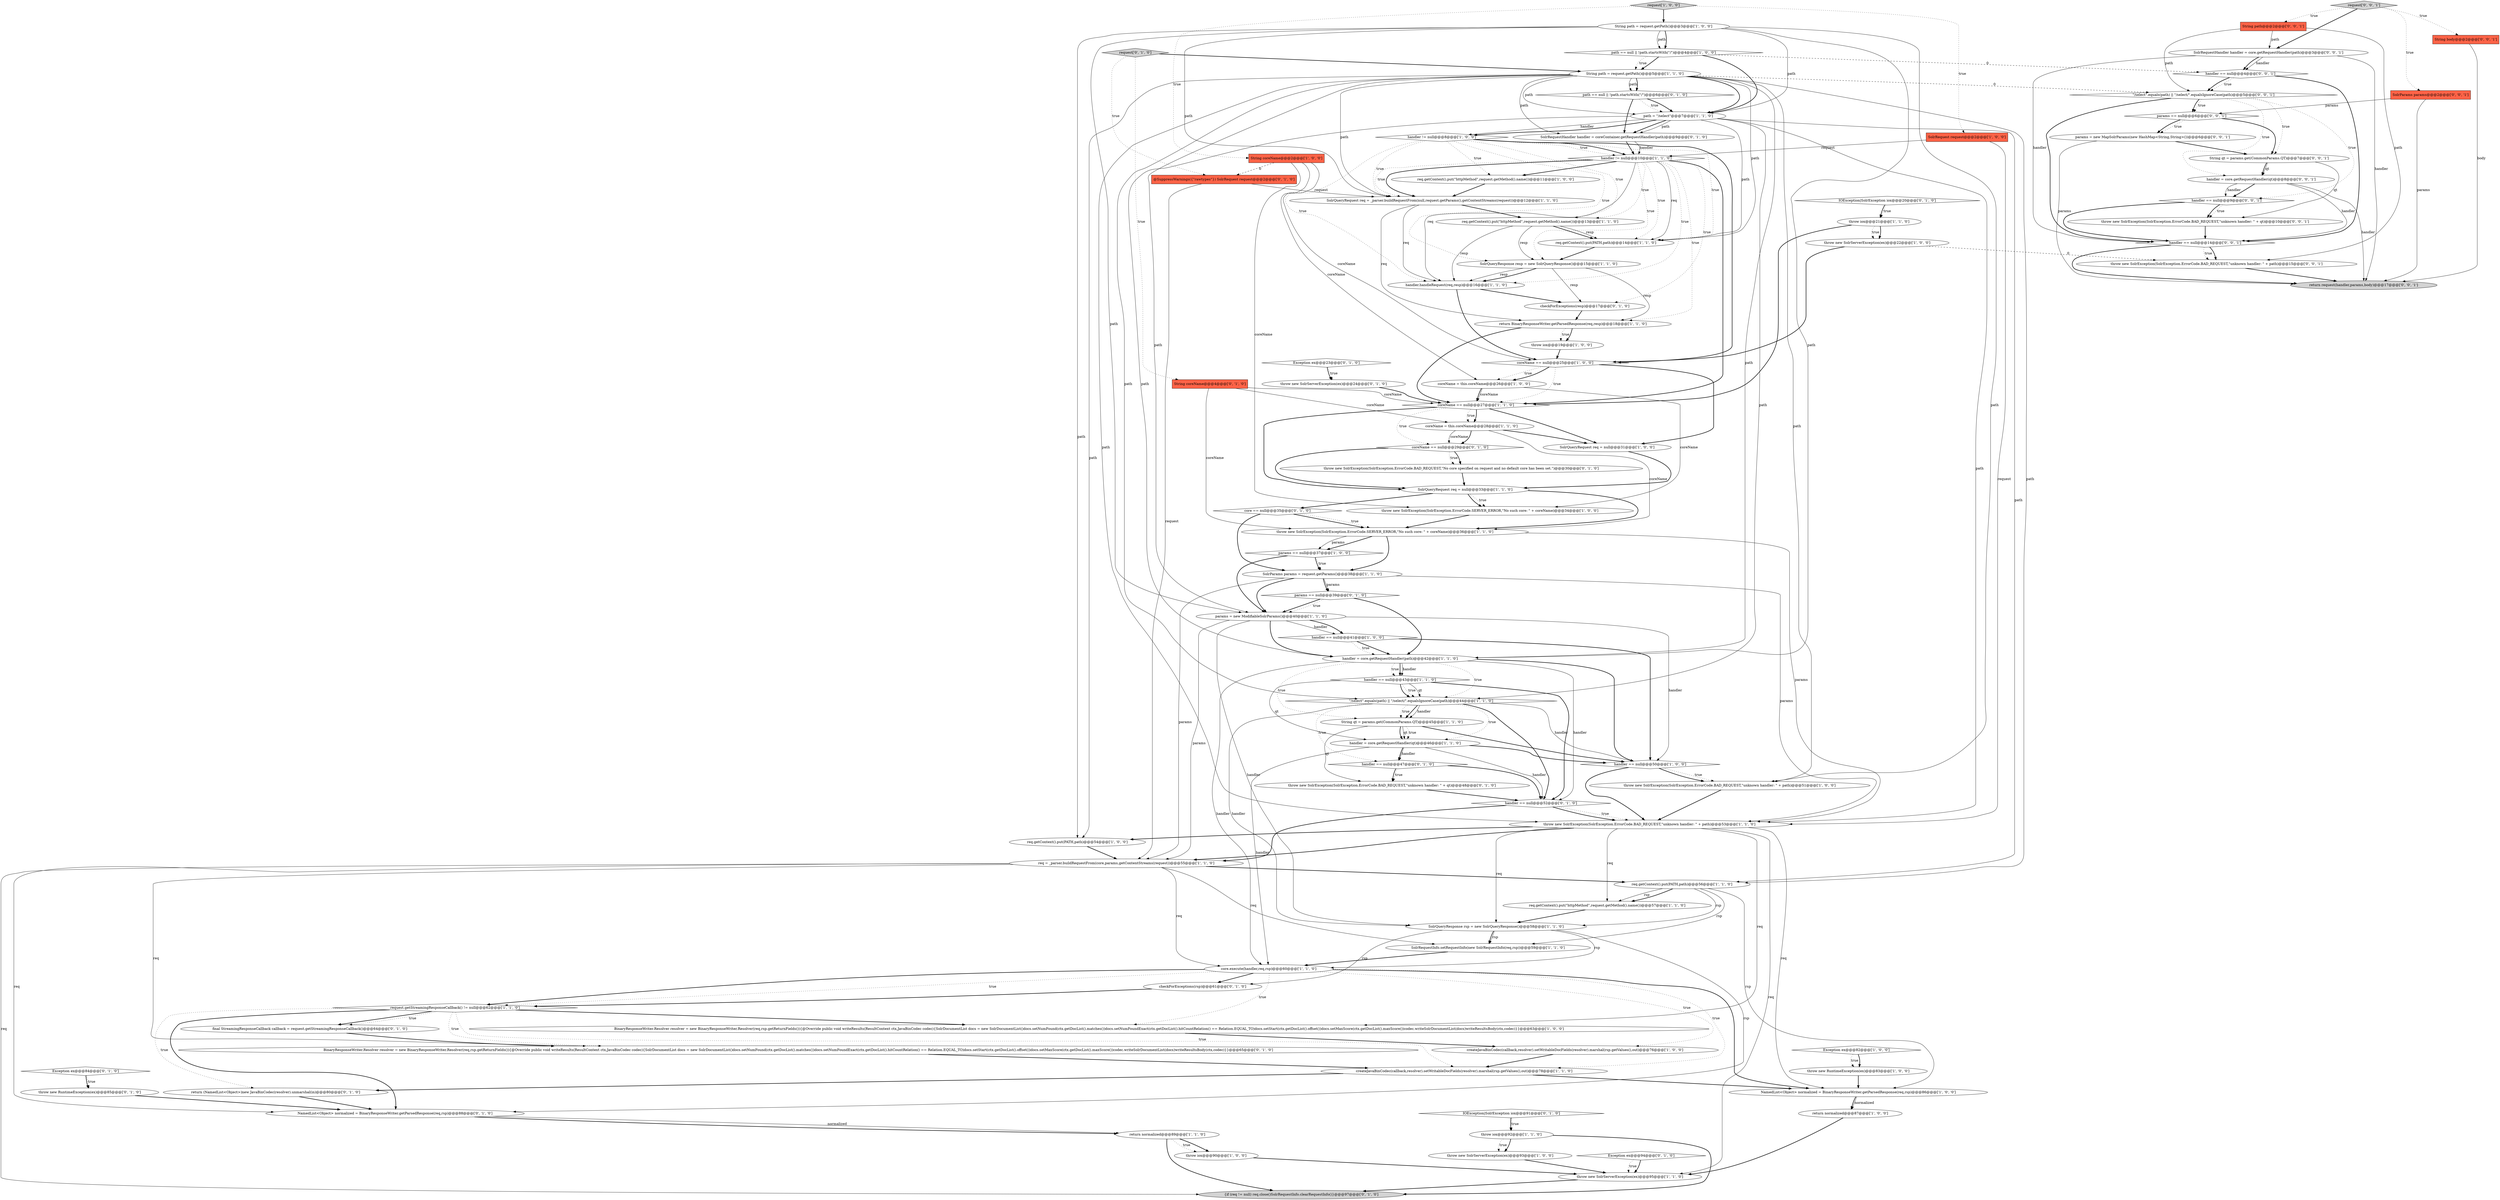 digraph {
40 [style = filled, label = "SolrQueryRequest req = null@@@31@@@['1', '0', '0']", fillcolor = white, shape = ellipse image = "AAA0AAABBB1BBB"];
70 [style = filled, label = "{if (req != null) req.close()SolrRequestInfo.clearRequestInfo()}@@@97@@@['0', '1', '0']", fillcolor = lightgray, shape = ellipse image = "AAA0AAABBB2BBB"];
91 [style = filled, label = "\"/select\".equals(path) || \"/select/\".equalsIgnoreCase(path)@@@5@@@['0', '0', '1']", fillcolor = white, shape = diamond image = "AAA0AAABBB3BBB"];
49 [style = filled, label = "SolrQueryRequest req = _parser.buildRequestFrom(null,request.getParams(),getContentStreams(request))@@@12@@@['1', '1', '0']", fillcolor = white, shape = ellipse image = "AAA0AAABBB1BBB"];
79 [style = filled, label = "String coreName@@@4@@@['0', '1', '0']", fillcolor = tomato, shape = box image = "AAA1AAABBB2BBB"];
17 [style = filled, label = "throw new SolrException(SolrException.ErrorCode.SERVER_ERROR,\"No such core: \" + coreName)@@@36@@@['1', '1', '0']", fillcolor = white, shape = ellipse image = "AAA0AAABBB1BBB"];
29 [style = filled, label = "NamedList<Object> normalized = BinaryResponseWriter.getParsedResponse(req,rsp)@@@86@@@['1', '0', '0']", fillcolor = white, shape = ellipse image = "AAA0AAABBB1BBB"];
12 [style = filled, label = "SolrRequestInfo.setRequestInfo(new SolrRequestInfo(req,rsp))@@@59@@@['1', '1', '0']", fillcolor = white, shape = ellipse image = "AAA0AAABBB1BBB"];
25 [style = filled, label = "handler == null@@@41@@@['1', '0', '0']", fillcolor = white, shape = diamond image = "AAA0AAABBB1BBB"];
59 [style = filled, label = "checkForExceptions(rsp)@@@61@@@['0', '1', '0']", fillcolor = white, shape = ellipse image = "AAA0AAABBB2BBB"];
63 [style = filled, label = "final StreamingResponseCallback callback = request.getStreamingResponseCallback()@@@64@@@['0', '1', '0']", fillcolor = white, shape = ellipse image = "AAA0AAABBB2BBB"];
66 [style = filled, label = "throw new SolrException(SolrException.ErrorCode.BAD_REQUEST,\"unknown handler: \" + qt)@@@48@@@['0', '1', '0']", fillcolor = white, shape = ellipse image = "AAA0AAABBB2BBB"];
64 [style = filled, label = "@SuppressWarnings({\"rawtypes\"}) SolrRequest request@@@2@@@['0', '1', '0']", fillcolor = tomato, shape = box image = "AAA1AAABBB2BBB"];
55 [style = filled, label = "handler == null@@@50@@@['1', '0', '0']", fillcolor = white, shape = diamond image = "AAA0AAABBB1BBB"];
24 [style = filled, label = "String path = request.getPath()@@@5@@@['1', '1', '0']", fillcolor = white, shape = ellipse image = "AAA0AAABBB1BBB"];
11 [style = filled, label = "throw new RuntimeException(ex)@@@83@@@['1', '0', '0']", fillcolor = white, shape = ellipse image = "AAA0AAABBB1BBB"];
46 [style = filled, label = "params == null@@@37@@@['1', '0', '0']", fillcolor = white, shape = diamond image = "AAA0AAABBB1BBB"];
50 [style = filled, label = "path = \"/select\"@@@7@@@['1', '1', '0']", fillcolor = white, shape = ellipse image = "AAA0AAABBB1BBB"];
37 [style = filled, label = "String coreName@@@2@@@['1', '0', '0']", fillcolor = tomato, shape = box image = "AAA1AAABBB1BBB"];
2 [style = filled, label = "req.getContext().put(\"httpMethod\",request.getMethod().name())@@@11@@@['1', '0', '0']", fillcolor = white, shape = ellipse image = "AAA0AAABBB1BBB"];
88 [style = filled, label = "handler == null@@@4@@@['0', '0', '1']", fillcolor = white, shape = diamond image = "AAA0AAABBB3BBB"];
3 [style = filled, label = "handler.handleRequest(req,resp)@@@16@@@['1', '1', '0']", fillcolor = white, shape = ellipse image = "AAA0AAABBB1BBB"];
15 [style = filled, label = "handler != null@@@8@@@['1', '0', '0']", fillcolor = white, shape = diamond image = "AAA0AAABBB1BBB"];
60 [style = filled, label = "params == null@@@39@@@['0', '1', '0']", fillcolor = white, shape = diamond image = "AAA0AAABBB2BBB"];
84 [style = filled, label = "handler == null@@@52@@@['0', '1', '0']", fillcolor = white, shape = diamond image = "AAA0AAABBB2BBB"];
48 [style = filled, label = "request.getStreamingResponseCallback() != null@@@62@@@['1', '1', '0']", fillcolor = white, shape = diamond image = "AAA0AAABBB1BBB"];
19 [style = filled, label = "throw new SolrServerException(ex)@@@95@@@['1', '1', '0']", fillcolor = white, shape = ellipse image = "AAA0AAABBB1BBB"];
7 [style = filled, label = "throw new SolrException(SolrException.ErrorCode.BAD_REQUEST,\"unknown handler: \" + path)@@@53@@@['1', '1', '0']", fillcolor = white, shape = ellipse image = "AAA0AAABBB1BBB"];
13 [style = filled, label = "handler == null@@@43@@@['1', '1', '0']", fillcolor = white, shape = diamond image = "AAA0AAABBB1BBB"];
0 [style = filled, label = "req = _parser.buildRequestFrom(core,params,getContentStreams(request))@@@55@@@['1', '1', '0']", fillcolor = white, shape = ellipse image = "AAA0AAABBB1BBB"];
80 [style = filled, label = "handler == null@@@47@@@['0', '1', '0']", fillcolor = white, shape = diamond image = "AAA0AAABBB2BBB"];
34 [style = filled, label = "createJavaBinCodec(callback,resolver).setWritableDocFields(resolver).marshal(rsp.getValues(),out)@@@76@@@['1', '0', '0']", fillcolor = white, shape = ellipse image = "AAA0AAABBB1BBB"];
97 [style = filled, label = "String body@@@2@@@['0', '0', '1']", fillcolor = tomato, shape = box image = "AAA0AAABBB3BBB"];
35 [style = filled, label = "coreName == null@@@25@@@['1', '0', '0']", fillcolor = white, shape = diamond image = "AAA0AAABBB1BBB"];
69 [style = filled, label = "throw new SolrServerException(ex)@@@24@@@['0', '1', '0']", fillcolor = white, shape = ellipse image = "AAA0AAABBB2BBB"];
87 [style = filled, label = "return request(handler,params,body)@@@17@@@['0', '0', '1']", fillcolor = lightgray, shape = ellipse image = "AAA0AAABBB3BBB"];
75 [style = filled, label = "Exception ex@@@94@@@['0', '1', '0']", fillcolor = white, shape = diamond image = "AAA0AAABBB2BBB"];
10 [style = filled, label = "String path = request.getPath()@@@3@@@['1', '0', '0']", fillcolor = white, shape = ellipse image = "AAA0AAABBB1BBB"];
14 [style = filled, label = "String qt = params.get(CommonParams.QT)@@@45@@@['1', '1', '0']", fillcolor = white, shape = ellipse image = "AAA0AAABBB1BBB"];
53 [style = filled, label = "throw new SolrServerException(ex)@@@22@@@['1', '0', '0']", fillcolor = white, shape = ellipse image = "AAA0AAABBB1BBB"];
89 [style = filled, label = "throw new SolrException(SolrException.ErrorCode.BAD_REQUEST,\"unknown handler: \" + path)@@@15@@@['0', '0', '1']", fillcolor = white, shape = ellipse image = "AAA0AAABBB3BBB"];
100 [style = filled, label = "handler == null@@@14@@@['0', '0', '1']", fillcolor = white, shape = diamond image = "AAA0AAABBB3BBB"];
23 [style = filled, label = "req.getContext().put(PATH,path)@@@54@@@['1', '0', '0']", fillcolor = white, shape = ellipse image = "AAA0AAABBB1BBB"];
71 [style = filled, label = "coreName == null@@@29@@@['0', '1', '0']", fillcolor = white, shape = diamond image = "AAA0AAABBB2BBB"];
67 [style = filled, label = "IOException|SolrException iox@@@91@@@['0', '1', '0']", fillcolor = white, shape = diamond image = "AAA0AAABBB2BBB"];
45 [style = filled, label = "throw iox@@@19@@@['1', '0', '0']", fillcolor = white, shape = ellipse image = "AAA0AAABBB1BBB"];
62 [style = filled, label = "Exception ex@@@84@@@['0', '1', '0']", fillcolor = white, shape = diamond image = "AAA0AAABBB2BBB"];
39 [style = filled, label = "throw new SolrServerException(ex)@@@93@@@['1', '0', '0']", fillcolor = white, shape = ellipse image = "AAA0AAABBB1BBB"];
73 [style = filled, label = "BinaryResponseWriter.Resolver resolver = new BinaryResponseWriter.Resolver(req,rsp.getReturnFields()){@Override public void writeResults(ResultContext ctx,JavaBinCodec codec){SolrDocumentList docs = new SolrDocumentList()docs.setNumFound(ctx.getDocList().matches())docs.setNumFoundExact(ctx.getDocList().hitCountRelation() == Relation.EQUAL_TO)docs.setStart(ctx.getDocList().offset())docs.setMaxScore(ctx.getDocList().maxScore())codec.writeSolrDocumentList(docs)writeResultsBody(ctx,codec)}}@@@65@@@['0', '1', '0']", fillcolor = white, shape = ellipse image = "AAA0AAABBB2BBB"];
94 [style = filled, label = "String qt = params.get(CommonParams.QT)@@@7@@@['0', '0', '1']", fillcolor = white, shape = ellipse image = "AAA0AAABBB3BBB"];
31 [style = filled, label = "throw iox@@@90@@@['1', '0', '0']", fillcolor = white, shape = ellipse image = "AAA0AAABBB1BBB"];
16 [style = filled, label = "coreName = this.coreName@@@26@@@['1', '0', '0']", fillcolor = white, shape = ellipse image = "AAA0AAABBB1BBB"];
42 [style = filled, label = "request['1', '0', '0']", fillcolor = lightgray, shape = diamond image = "AAA0AAABBB1BBB"];
61 [style = filled, label = "throw new SolrException(SolrException.ErrorCode.BAD_REQUEST,\"No core specified on request and no default core has been set.\")@@@30@@@['0', '1', '0']", fillcolor = white, shape = ellipse image = "AAA0AAABBB2BBB"];
30 [style = filled, label = "throw new SolrException(SolrException.ErrorCode.BAD_REQUEST,\"unknown handler: \" + path)@@@51@@@['1', '0', '0']", fillcolor = white, shape = ellipse image = "AAA0AAABBB1BBB"];
93 [style = filled, label = "throw new SolrException(SolrException.ErrorCode.BAD_REQUEST,\"unknown handler: \" + qt)@@@10@@@['0', '0', '1']", fillcolor = white, shape = ellipse image = "AAA0AAABBB3BBB"];
51 [style = filled, label = "SolrQueryResponse rsp = new SolrQueryResponse()@@@58@@@['1', '1', '0']", fillcolor = white, shape = ellipse image = "AAA0AAABBB1BBB"];
5 [style = filled, label = "throw iox@@@92@@@['1', '1', '0']", fillcolor = white, shape = ellipse image = "AAA0AAABBB1BBB"];
72 [style = filled, label = "SolrRequestHandler handler = coreContainer.getRequestHandler(path)@@@9@@@['0', '1', '0']", fillcolor = white, shape = ellipse image = "AAA0AAABBB2BBB"];
76 [style = filled, label = "checkForExceptions(resp)@@@17@@@['0', '1', '0']", fillcolor = white, shape = ellipse image = "AAA0AAABBB2BBB"];
41 [style = filled, label = "return normalized@@@89@@@['1', '1', '0']", fillcolor = white, shape = ellipse image = "AAA0AAABBB1BBB"];
57 [style = filled, label = "req.getContext().put(\"httpMethod\",request.getMethod().name())@@@57@@@['1', '1', '0']", fillcolor = white, shape = ellipse image = "AAA0AAABBB1BBB"];
65 [style = filled, label = "throw new RuntimeException(ex)@@@85@@@['0', '1', '0']", fillcolor = white, shape = ellipse image = "AAA0AAABBB2BBB"];
95 [style = filled, label = "String path@@@2@@@['0', '0', '1']", fillcolor = tomato, shape = box image = "AAA0AAABBB3BBB"];
54 [style = filled, label = "SolrParams params = request.getParams()@@@38@@@['1', '1', '0']", fillcolor = white, shape = ellipse image = "AAA0AAABBB1BBB"];
36 [style = filled, label = "\"/select\".equals(path) || \"/select/\".equalsIgnoreCase(path)@@@44@@@['1', '1', '0']", fillcolor = white, shape = diamond image = "AAA0AAABBB1BBB"];
90 [style = filled, label = "handler == null@@@9@@@['0', '0', '1']", fillcolor = white, shape = diamond image = "AAA0AAABBB3BBB"];
98 [style = filled, label = "params == null@@@6@@@['0', '0', '1']", fillcolor = white, shape = diamond image = "AAA0AAABBB3BBB"];
6 [style = filled, label = "return normalized@@@87@@@['1', '0', '0']", fillcolor = white, shape = ellipse image = "AAA0AAABBB1BBB"];
28 [style = filled, label = "handler = core.getRequestHandler(qt)@@@46@@@['1', '1', '0']", fillcolor = white, shape = ellipse image = "AAA0AAABBB1BBB"];
56 [style = filled, label = "handler != null@@@10@@@['1', '1', '0']", fillcolor = white, shape = diamond image = "AAA0AAABBB1BBB"];
68 [style = filled, label = "return (NamedList<Object>)new JavaBinCodec(resolver).unmarshal(in)@@@80@@@['0', '1', '0']", fillcolor = white, shape = ellipse image = "AAA0AAABBB2BBB"];
27 [style = filled, label = "throw iox@@@21@@@['1', '1', '0']", fillcolor = white, shape = ellipse image = "AAA0AAABBB1BBB"];
92 [style = filled, label = "params = new MapSolrParams(new HashMap<String,String>())@@@6@@@['0', '0', '1']", fillcolor = white, shape = ellipse image = "AAA0AAABBB3BBB"];
47 [style = filled, label = "params = new ModifiableSolrParams()@@@40@@@['1', '1', '0']", fillcolor = white, shape = ellipse image = "AAA0AAABBB1BBB"];
86 [style = filled, label = "SolrParams params@@@2@@@['0', '0', '1']", fillcolor = tomato, shape = box image = "AAA0AAABBB3BBB"];
82 [style = filled, label = "path == null || !path.startsWith(\"/\")@@@6@@@['0', '1', '0']", fillcolor = white, shape = diamond image = "AAA0AAABBB2BBB"];
99 [style = filled, label = "SolrRequestHandler handler = core.getRequestHandler(path)@@@3@@@['0', '0', '1']", fillcolor = white, shape = ellipse image = "AAA0AAABBB3BBB"];
83 [style = filled, label = "core == null@@@35@@@['0', '1', '0']", fillcolor = white, shape = diamond image = "AAA0AAABBB2BBB"];
32 [style = filled, label = "core.execute(handler,req,rsp)@@@60@@@['1', '1', '0']", fillcolor = white, shape = ellipse image = "AAA0AAABBB1BBB"];
58 [style = filled, label = "coreName == null@@@27@@@['1', '1', '0']", fillcolor = white, shape = diamond image = "AAA0AAABBB1BBB"];
85 [style = filled, label = "request['0', '0', '1']", fillcolor = lightgray, shape = diamond image = "AAA0AAABBB3BBB"];
26 [style = filled, label = "SolrQueryRequest req = null@@@33@@@['1', '1', '0']", fillcolor = white, shape = ellipse image = "AAA0AAABBB1BBB"];
18 [style = filled, label = "throw new SolrException(SolrException.ErrorCode.SERVER_ERROR,\"No such core: \" + coreName)@@@34@@@['1', '0', '0']", fillcolor = white, shape = ellipse image = "AAA0AAABBB1BBB"];
38 [style = filled, label = "SolrQueryResponse resp = new SolrQueryResponse()@@@15@@@['1', '1', '0']", fillcolor = white, shape = ellipse image = "AAA0AAABBB1BBB"];
1 [style = filled, label = "Exception ex@@@82@@@['1', '0', '0']", fillcolor = white, shape = diamond image = "AAA0AAABBB1BBB"];
20 [style = filled, label = "req.getContext().put(\"httpMethod\",request.getMethod().name())@@@13@@@['1', '1', '0']", fillcolor = white, shape = ellipse image = "AAA0AAABBB1BBB"];
9 [style = filled, label = "req.getContext().put(PATH,path)@@@14@@@['1', '1', '0']", fillcolor = white, shape = ellipse image = "AAA0AAABBB1BBB"];
96 [style = filled, label = "handler = core.getRequestHandler(qt)@@@8@@@['0', '0', '1']", fillcolor = white, shape = ellipse image = "AAA0AAABBB3BBB"];
21 [style = filled, label = "handler = core.getRequestHandler(path)@@@42@@@['1', '1', '0']", fillcolor = white, shape = ellipse image = "AAA0AAABBB1BBB"];
78 [style = filled, label = "IOException|SolrException iox@@@20@@@['0', '1', '0']", fillcolor = white, shape = diamond image = "AAA0AAABBB2BBB"];
8 [style = filled, label = "SolrRequest request@@@2@@@['1', '0', '0']", fillcolor = tomato, shape = box image = "AAA0AAABBB1BBB"];
43 [style = filled, label = "coreName = this.coreName@@@28@@@['1', '1', '0']", fillcolor = white, shape = ellipse image = "AAA0AAABBB1BBB"];
81 [style = filled, label = "request['0', '1', '0']", fillcolor = lightgray, shape = diamond image = "AAA0AAABBB2BBB"];
4 [style = filled, label = "return BinaryResponseWriter.getParsedResponse(req,resp)@@@18@@@['1', '1', '0']", fillcolor = white, shape = ellipse image = "AAA0AAABBB1BBB"];
52 [style = filled, label = "createJavaBinCodec(callback,resolver).setWritableDocFields(resolver).marshal(rsp.getValues(),out)@@@78@@@['1', '1', '0']", fillcolor = white, shape = ellipse image = "AAA0AAABBB1BBB"];
44 [style = filled, label = "req.getContext().put(PATH,path)@@@56@@@['1', '1', '0']", fillcolor = white, shape = ellipse image = "AAA0AAABBB1BBB"];
33 [style = filled, label = "path == null || !path.startsWith(\"/\")@@@4@@@['1', '0', '0']", fillcolor = white, shape = diamond image = "AAA0AAABBB1BBB"];
77 [style = filled, label = "NamedList<Object> normalized = BinaryResponseWriter.getParsedResponse(req,rsp)@@@88@@@['0', '1', '0']", fillcolor = white, shape = ellipse image = "AAA0AAABBB2BBB"];
74 [style = filled, label = "Exception ex@@@23@@@['0', '1', '0']", fillcolor = white, shape = diamond image = "AAA0AAABBB2BBB"];
22 [style = filled, label = "BinaryResponseWriter.Resolver resolver = new BinaryResponseWriter.Resolver(req,rsp.getReturnFields()){@Override public void writeResults(ResultContext ctx,JavaBinCodec codec){SolrDocumentList docs = new SolrDocumentList()docs.setNumFound(ctx.getDocList().matches())docs.setNumFoundExact(ctx.getDocList().hitCountRelation() == Relation.EQUAL_TO)docs.setStart(ctx.getDocList().offset())docs.setMaxScore(ctx.getDocList().maxScore())codec.writeSolrDocumentList(docs)writeResultsBody(ctx,codec)}}@@@63@@@['1', '0', '0']", fillcolor = white, shape = ellipse image = "AAA0AAABBB1BBB"];
71->61 [style = dotted, label="true"];
74->69 [style = bold, label=""];
10->23 [style = solid, label="path"];
72->56 [style = solid, label="handler"];
78->27 [style = bold, label=""];
44->12 [style = solid, label="rsp"];
39->19 [style = bold, label=""];
13->28 [style = solid, label="qt"];
48->77 [style = bold, label=""];
17->54 [style = bold, label=""];
4->45 [style = dotted, label="true"];
88->91 [style = dotted, label="true"];
56->9 [style = solid, label="req"];
79->17 [style = solid, label="coreName"];
80->84 [style = bold, label=""];
84->7 [style = dotted, label="true"];
98->92 [style = dotted, label="true"];
20->9 [style = bold, label=""];
79->43 [style = solid, label="coreName"];
0->32 [style = solid, label="req"];
8->56 [style = solid, label="request"];
94->96 [style = solid, label="qt"];
10->49 [style = solid, label="path"];
100->87 [style = bold, label=""];
11->29 [style = bold, label=""];
89->87 [style = bold, label=""];
15->20 [style = dotted, label="true"];
27->58 [style = bold, label=""];
24->44 [style = solid, label="path"];
14->28 [style = bold, label=""];
88->100 [style = bold, label=""];
91->96 [style = dotted, label="true"];
3->76 [style = bold, label=""];
15->9 [style = dotted, label="true"];
35->16 [style = dotted, label="true"];
3->35 [style = bold, label=""];
91->98 [style = dotted, label="true"];
43->40 [style = bold, label=""];
52->68 [style = bold, label=""];
99->88 [style = solid, label="handler"];
29->6 [style = bold, label=""];
63->73 [style = bold, label=""];
37->16 [style = solid, label="coreName"];
97->87 [style = solid, label="body"];
60->47 [style = bold, label=""];
33->88 [style = dashed, label="0"];
75->19 [style = bold, label=""];
49->4 [style = solid, label="req"];
0->12 [style = solid, label="req"];
24->82 [style = solid, label="path"];
2->49 [style = bold, label=""];
47->25 [style = solid, label="handler"];
29->6 [style = solid, label="normalized"];
46->54 [style = bold, label=""];
76->4 [style = bold, label=""];
69->58 [style = bold, label=""];
62->65 [style = bold, label=""];
13->36 [style = bold, label=""];
91->98 [style = bold, label=""];
10->33 [style = solid, label="path"];
40->26 [style = bold, label=""];
0->77 [style = solid, label="req"];
56->3 [style = dotted, label="true"];
90->100 [style = bold, label=""];
100->89 [style = bold, label=""];
9->38 [style = bold, label=""];
45->35 [style = bold, label=""];
50->21 [style = solid, label="path"];
13->84 [style = bold, label=""];
43->17 [style = solid, label="coreName"];
95->91 [style = solid, label="path"];
28->55 [style = bold, label=""];
36->14 [style = dotted, label="true"];
25->21 [style = bold, label=""];
25->21 [style = dotted, label="true"];
21->13 [style = bold, label=""];
85->97 [style = dotted, label="true"];
81->24 [style = bold, label=""];
26->83 [style = bold, label=""];
83->17 [style = bold, label=""];
100->89 [style = dotted, label="true"];
28->80 [style = bold, label=""];
21->13 [style = solid, label="handler"];
61->26 [style = bold, label=""];
44->29 [style = solid, label="rsp"];
26->17 [style = bold, label=""];
57->51 [style = bold, label=""];
5->39 [style = bold, label=""];
54->60 [style = bold, label=""];
14->28 [style = solid, label="qt"];
60->21 [style = bold, label=""];
83->17 [style = dotted, label="true"];
27->53 [style = bold, label=""];
15->2 [style = dotted, label="true"];
13->36 [style = dotted, label="true"];
25->55 [style = bold, label=""];
34->52 [style = bold, label=""];
50->72 [style = solid, label="path"];
82->72 [style = bold, label=""];
7->0 [style = bold, label=""];
64->49 [style = solid, label="request"];
94->96 [style = bold, label=""];
51->12 [style = solid, label="rsp"];
94->93 [style = solid, label="qt"];
56->38 [style = dotted, label="true"];
36->14 [style = bold, label=""];
36->84 [style = bold, label=""];
33->50 [style = bold, label=""];
80->66 [style = dotted, label="true"];
32->59 [style = bold, label=""];
15->35 [style = bold, label=""];
10->47 [style = solid, label="path"];
1->11 [style = bold, label=""];
91->100 [style = bold, label=""];
86->87 [style = solid, label="params"];
95->99 [style = solid, label="path"];
96->87 [style = solid, label="handler"];
4->45 [style = bold, label=""];
50->15 [style = solid, label="handler"];
44->51 [style = solid, label="rsp"];
53->35 [style = bold, label=""];
35->40 [style = bold, label=""];
56->58 [style = bold, label=""];
71->61 [style = bold, label=""];
83->54 [style = bold, label=""];
7->57 [style = solid, label="req"];
24->82 [style = bold, label=""];
47->25 [style = bold, label=""];
78->27 [style = dotted, label="true"];
96->90 [style = bold, label=""];
60->47 [style = dotted, label="true"];
50->36 [style = solid, label="path"];
55->7 [style = bold, label=""];
30->7 [style = bold, label=""];
46->54 [style = dotted, label="true"];
7->23 [style = bold, label=""];
56->76 [style = dotted, label="true"];
84->0 [style = bold, label=""];
26->18 [style = dotted, label="true"];
28->84 [style = solid, label="handler"];
32->48 [style = bold, label=""];
10->50 [style = solid, label="path"];
37->35 [style = solid, label="coreName"];
10->21 [style = solid, label="path"];
0->44 [style = bold, label=""];
15->3 [style = dotted, label="true"];
21->13 [style = dotted, label="true"];
50->72 [style = bold, label=""];
48->68 [style = dotted, label="true"];
36->55 [style = solid, label="handler"];
24->49 [style = solid, label="path"];
58->71 [style = dotted, label="true"];
59->48 [style = bold, label=""];
38->3 [style = solid, label="resp"];
41->70 [style = bold, label=""];
44->57 [style = bold, label=""];
73->52 [style = bold, label=""];
36->51 [style = solid, label="handler"];
98->94 [style = bold, label=""];
56->4 [style = dotted, label="true"];
17->46 [style = bold, label=""];
24->30 [style = solid, label="path"];
99->88 [style = bold, label=""];
58->43 [style = bold, label=""];
32->34 [style = dotted, label="true"];
48->52 [style = dotted, label="true"];
37->64 [style = dashed, label="0"];
7->19 [style = solid, label="req"];
77->41 [style = solid, label="normalized"];
51->77 [style = solid, label="rsp"];
51->12 [style = bold, label=""];
19->70 [style = bold, label=""];
24->7 [style = solid, label="path"];
17->46 [style = solid, label="params"];
79->58 [style = solid, label="coreName"];
12->32 [style = bold, label=""];
84->7 [style = bold, label=""];
37->18 [style = solid, label="coreName"];
44->57 [style = solid, label="rsp"];
65->77 [style = bold, label=""];
48->73 [style = dotted, label="true"];
99->100 [style = solid, label="handler"];
91->94 [style = dotted, label="true"];
49->3 [style = solid, label="req"];
36->28 [style = dotted, label="true"];
23->0 [style = bold, label=""];
62->65 [style = dotted, label="true"];
38->3 [style = bold, label=""];
47->55 [style = solid, label="handler"];
86->98 [style = solid, label="params"];
36->14 [style = solid, label="handler"];
20->9 [style = solid, label="resp"];
35->58 [style = dotted, label="true"];
55->30 [style = dotted, label="true"];
21->55 [style = bold, label=""];
85->86 [style = dotted, label="true"];
51->32 [style = solid, label="rsp"];
4->58 [style = bold, label=""];
55->30 [style = bold, label=""];
72->56 [style = bold, label=""];
24->36 [style = solid, label="path"];
16->58 [style = solid, label="coreName"];
66->84 [style = bold, label=""];
14->28 [style = dotted, label="true"];
95->89 [style = solid, label="path"];
33->24 [style = bold, label=""];
90->93 [style = dotted, label="true"];
5->39 [style = dotted, label="true"];
21->84 [style = solid, label="handler"];
80->66 [style = bold, label=""];
33->24 [style = dotted, label="true"];
24->21 [style = solid, label="path"];
13->36 [style = solid, label="qt"];
10->33 [style = bold, label=""];
41->31 [style = bold, label=""];
50->15 [style = bold, label=""];
47->21 [style = bold, label=""];
20->3 [style = solid, label="resp"];
58->26 [style = bold, label=""];
24->47 [style = solid, label="path"];
32->52 [style = dotted, label="true"];
15->56 [style = bold, label=""];
81->64 [style = dotted, label="true"];
28->32 [style = solid, label="handler"];
0->70 [style = solid, label="req"];
56->2 [style = bold, label=""];
49->20 [style = bold, label=""];
31->19 [style = bold, label=""];
16->58 [style = bold, label=""];
24->50 [style = bold, label=""];
82->50 [style = bold, label=""];
8->7 [style = solid, label="request"];
32->22 [style = dotted, label="true"];
17->7 [style = solid, label="params"];
71->26 [style = bold, label=""];
50->44 [style = solid, label="path"];
43->71 [style = solid, label="coreName"];
43->71 [style = bold, label=""];
41->31 [style = dotted, label="true"];
36->80 [style = dotted, label="true"];
53->89 [style = dashed, label="0"];
75->19 [style = dotted, label="true"];
10->30 [style = solid, label="path"];
16->18 [style = solid, label="coreName"];
54->60 [style = solid, label="params"];
35->16 [style = bold, label=""];
56->49 [style = bold, label=""];
5->70 [style = bold, label=""];
98->92 [style = bold, label=""];
56->3 [style = solid, label="req"];
90->93 [style = bold, label=""];
38->4 [style = solid, label="resp"];
24->50 [style = solid, label="path"];
54->0 [style = solid, label="params"];
58->43 [style = dotted, label="true"];
42->8 [style = dotted, label="true"];
24->9 [style = solid, label="path"];
7->22 [style = solid, label="req"];
77->41 [style = bold, label=""];
93->100 [style = bold, label=""];
1->11 [style = dotted, label="true"];
96->90 [style = solid, label="handler"];
21->32 [style = solid, label="handler"];
58->40 [style = bold, label=""];
18->17 [style = bold, label=""];
7->51 [style = solid, label="req"];
48->22 [style = bold, label=""];
6->19 [style = bold, label=""];
85->99 [style = bold, label=""];
51->59 [style = solid, label="rsp"];
46->47 [style = bold, label=""];
7->29 [style = solid, label="req"];
47->0 [style = solid, label="params"];
67->5 [style = dotted, label="true"];
68->77 [style = bold, label=""];
82->50 [style = dotted, label="true"];
91->90 [style = dotted, label="true"];
47->51 [style = solid, label="handler"];
32->29 [style = bold, label=""];
0->73 [style = solid, label="req"];
64->0 [style = solid, label="request"];
21->36 [style = dotted, label="true"];
85->95 [style = dotted, label="true"];
50->9 [style = solid, label="path"];
54->47 [style = bold, label=""];
32->48 [style = dotted, label="true"];
24->72 [style = solid, label="path"];
24->91 [style = dashed, label="0"];
14->66 [style = solid, label="qt"];
22->34 [style = bold, label=""];
24->23 [style = solid, label="path"];
50->7 [style = solid, label="path"];
42->10 [style = bold, label=""];
21->14 [style = dotted, label="true"];
88->91 [style = bold, label=""];
20->38 [style = solid, label="resp"];
28->80 [style = solid, label="handler"];
48->63 [style = bold, label=""];
38->76 [style = solid, label="resp"];
67->5 [style = bold, label=""];
15->38 [style = dotted, label="true"];
14->55 [style = bold, label=""];
52->29 [style = bold, label=""];
92->94 [style = bold, label=""];
54->7 [style = solid, label="params"];
92->87 [style = solid, label="params"];
15->49 [style = dotted, label="true"];
56->49 [style = dotted, label="true"];
48->63 [style = dotted, label="true"];
99->87 [style = solid, label="handler"];
96->100 [style = solid, label="handler"];
27->53 [style = dotted, label="true"];
56->20 [style = dotted, label="true"];
56->9 [style = dotted, label="true"];
74->69 [style = dotted, label="true"];
81->79 [style = dotted, label="true"];
42->37 [style = dotted, label="true"];
26->18 [style = bold, label=""];
15->56 [style = dotted, label="true"];
}
